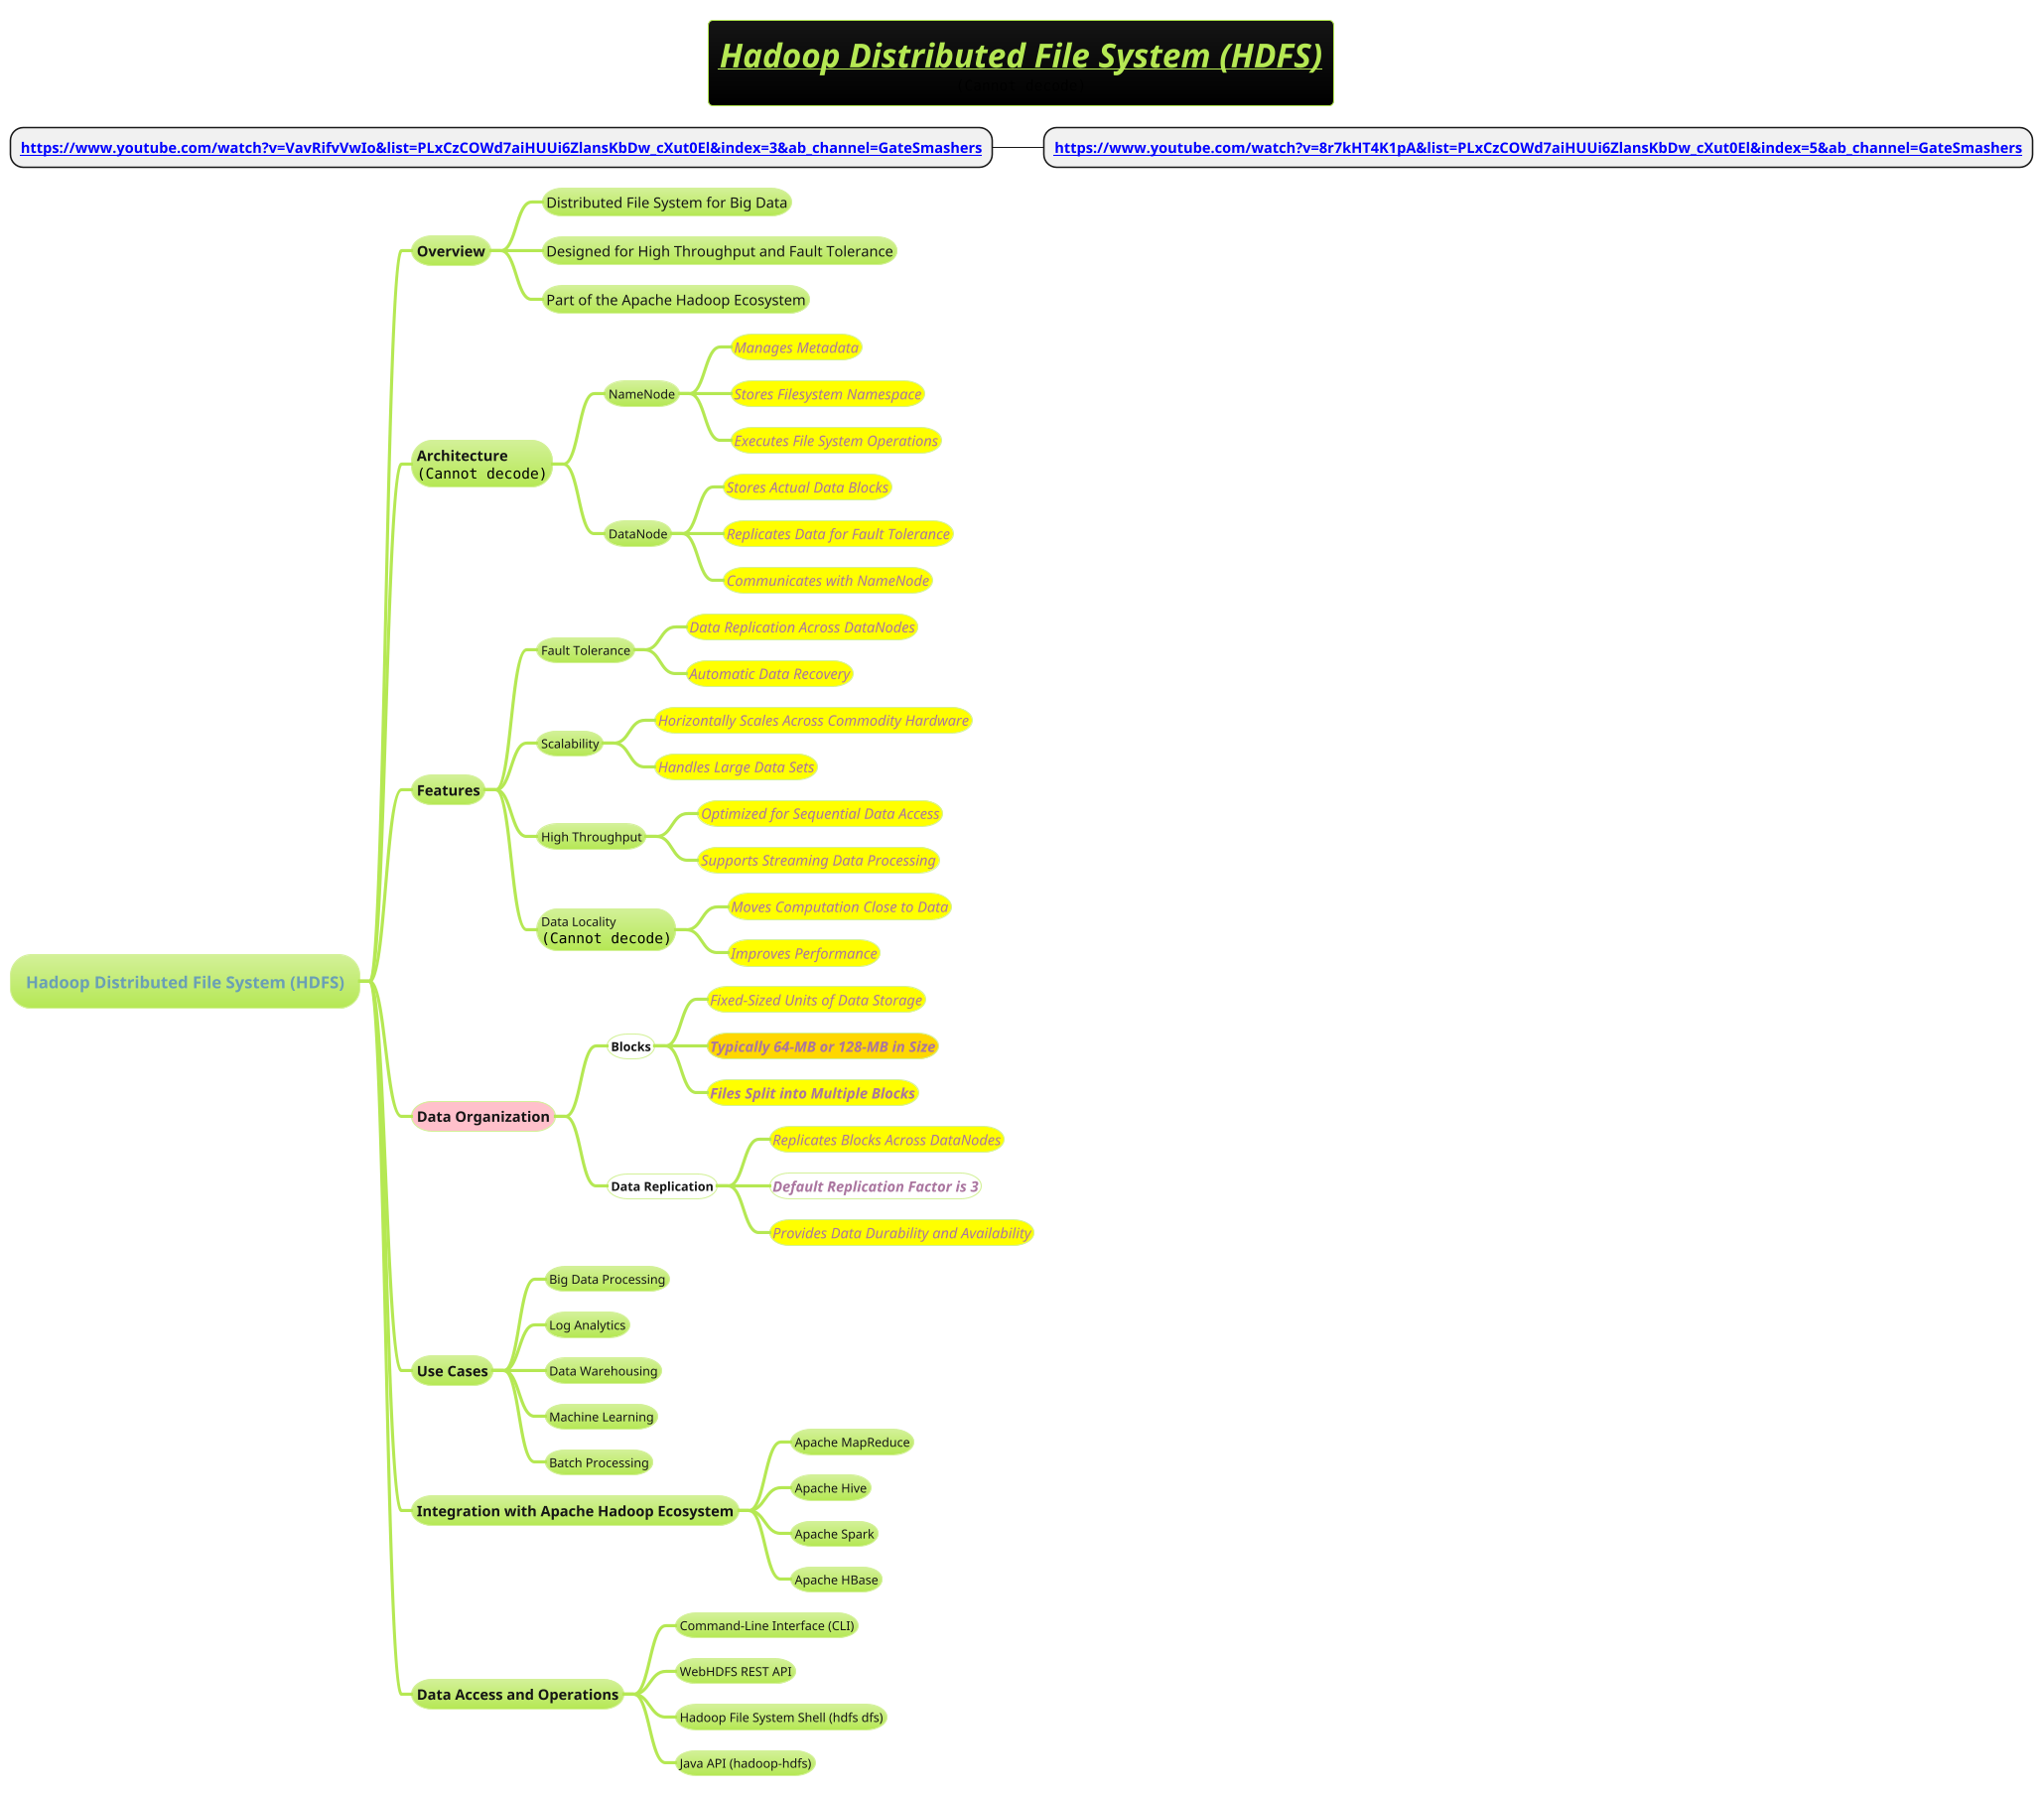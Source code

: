 @startmindmap
title =<i>__Hadoop Distributed File System (HDFS)__\n<img:images/img_11.png{scale=.65}>
* **[[https://www.youtube.com/watch?v=VavRifvVwIo&list=PLxCzCOWd7aiHUUi6ZlansKbDw_cXut0El&index=3&ab_channel=GateSmashers]]**
** **[[https://www.youtube.com/watch?v=8r7kHT4K1pA&list=PLxCzCOWd7aiHUUi6ZlansKbDw_cXut0El&index=5&ab_channel=GateSmashers]]**

!theme hacker

* Hadoop Distributed File System (HDFS)
** Overview
*** <size:14>Distributed File System for Big Data
*** <size:14>Designed for High Throughput and Fault Tolerance
*** <size:14>Part of the Apache Hadoop Ecosystem

** **Architecture**\n<img:images/img_10.png{scale=.7}>
*** NameNode
****[#yellow] <i><size:14>Manages Metadata
****[#yellow] <i><size:14>Stores Filesystem Namespace
****[#yellow] <i><size:14>Executes File System Operations
*** DataNode
****[#yellow] <i><size:14>Stores Actual Data Blocks
****[#yellow] <i><size:14>Replicates Data for Fault Tolerance
****[#yellow] <i><size:14>Communicates with NameNode

** Features
*** Fault Tolerance
****[#yellow] <i><size:14>Data Replication Across DataNodes
****[#yellow] <i><size:14>Automatic Data Recovery
*** Scalability
****[#yellow] <i><size:14>Horizontally Scales Across Commodity Hardware
****[#yellow] <i><size:14>Handles Large Data Sets
*** High Throughput
****[#yellow] <i><size:14>Optimized for Sequential Data Access
****[#yellow] <i><size:14>Supports Streaming Data Processing
*** Data Locality\n<img:images/img_12.png{scale=.35}>
****[#yellow] <i><size:14>Moves Computation Close to Data
****[#yellow] <i><size:14>Improves Performance

**[#pink] Data Organization
***[#white] **Blocks**
****[#yellow] <i><size:14>Fixed-Sized Units of Data Storage
****[#gold] <i><size:14>**Typically 64-MB or 128-MB in Size**
****[#yellow] <i><size:14>**Files Split into Multiple Blocks**
***[#white] **Data Replication**
****[#yellow] <i><size:14>Replicates Blocks Across DataNodes
****[#white] <i><size:14>**Default Replication Factor is 3**
****[#yellow] <i><size:14>Provides Data Durability and Availability

** Use Cases
*** Big Data Processing
*** Log Analytics
*** Data Warehousing
*** Machine Learning
*** Batch Processing

** Integration with Apache Hadoop Ecosystem
*** Apache MapReduce
*** Apache Hive
*** Apache Spark
*** Apache HBase

** Data Access and Operations
*** Command-Line Interface (CLI)
*** WebHDFS REST API
*** Hadoop File System Shell (hdfs dfs)
*** Java API (hadoop-hdfs)

@endmindmap
